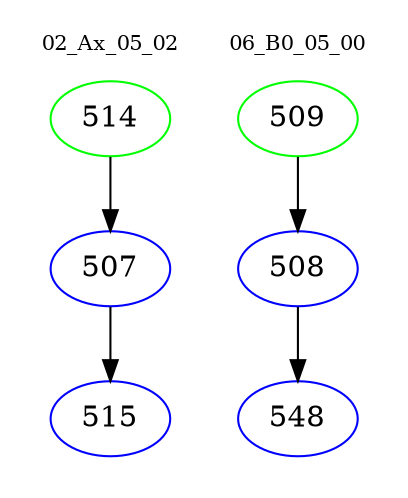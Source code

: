 digraph{
subgraph cluster_0 {
color = white
label = "02_Ax_05_02";
fontsize=10;
T0_514 [label="514", color="green"]
T0_514 -> T0_507 [color="black"]
T0_507 [label="507", color="blue"]
T0_507 -> T0_515 [color="black"]
T0_515 [label="515", color="blue"]
}
subgraph cluster_1 {
color = white
label = "06_B0_05_00";
fontsize=10;
T1_509 [label="509", color="green"]
T1_509 -> T1_508 [color="black"]
T1_508 [label="508", color="blue"]
T1_508 -> T1_548 [color="black"]
T1_548 [label="548", color="blue"]
}
}
